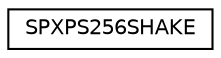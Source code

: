 digraph "Graphical Class Hierarchy"
{
 // LATEX_PDF_SIZE
  edge [fontname="Helvetica",fontsize="10",labelfontname="Helvetica",labelfontsize="10"];
  node [fontname="Helvetica",fontsize="10",shape=record];
  rankdir="LR";
  Node0 [label="SPXPS256SHAKE",height=0.2,width=0.4,color="black", fillcolor="white", style="filled",URL="$class_s_p_x_p_s256_s_h_a_k_e.html",tooltip="The SphincsPlus+ small 256bit support class"];
}
